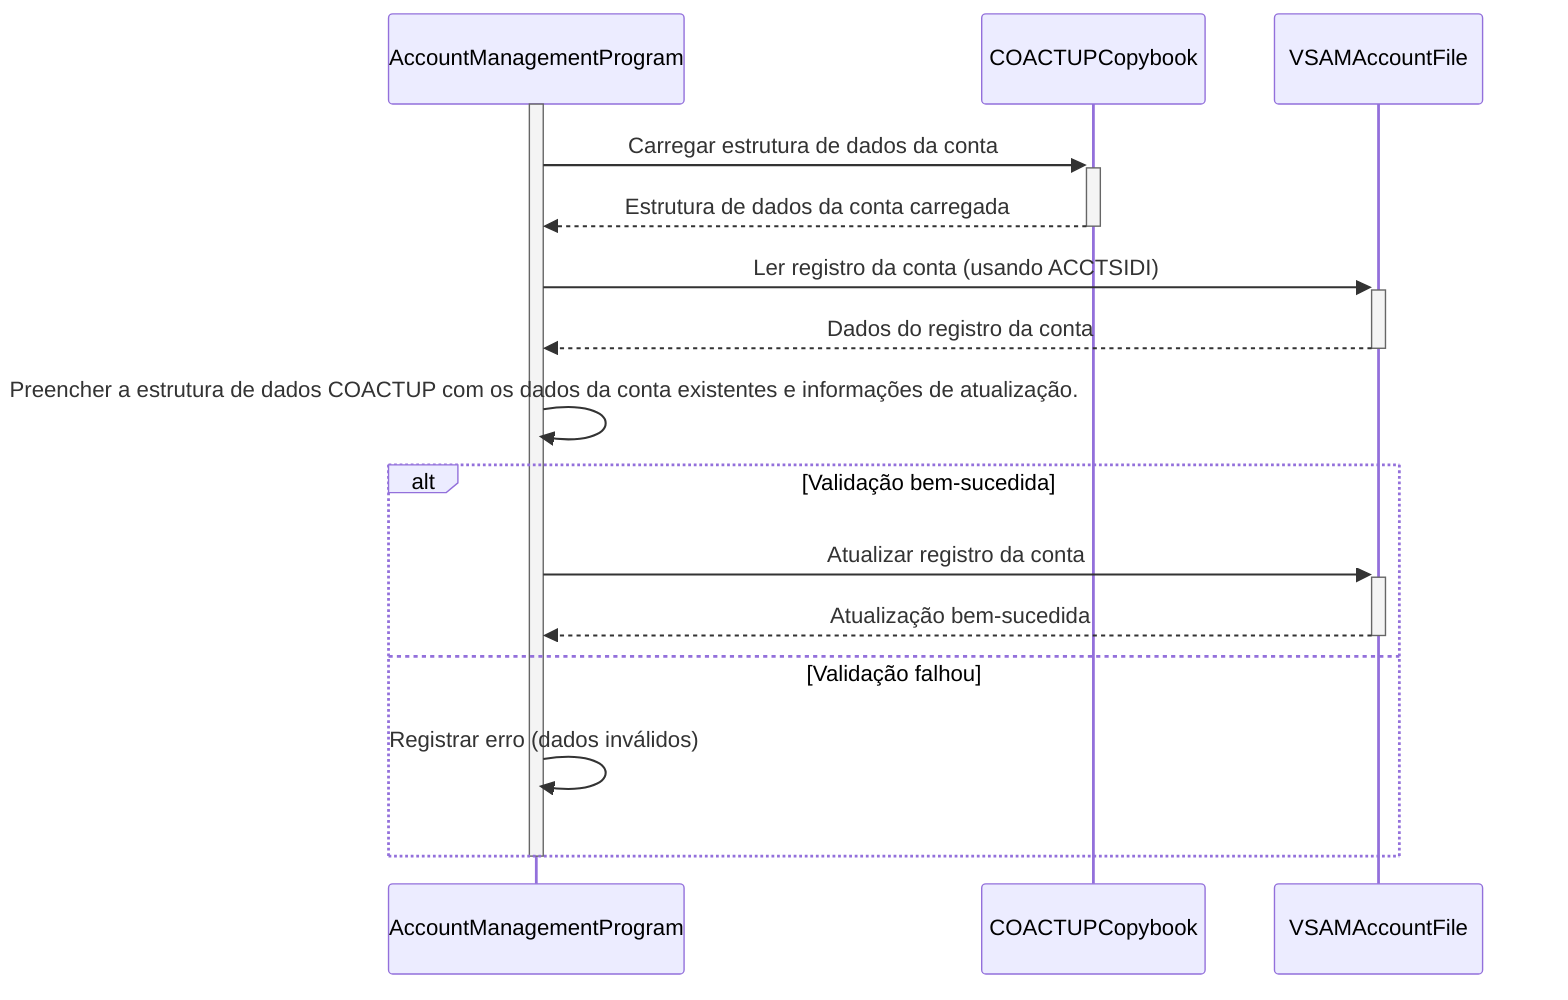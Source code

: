 sequenceDiagram
  participant AccountManagementProgram
  participant COACTUPCopybook
  participant VSAMAccountFile

  activate AccountManagementProgram
  AccountManagementProgram->>+COACTUPCopybook: Carregar estrutura de dados da conta
  COACTUPCopybook-->>-AccountManagementProgram: Estrutura de dados da conta carregada

  AccountManagementProgram->>+VSAMAccountFile: Ler registro da conta (usando ACCTSIDI)
  VSAMAccountFile-->>-AccountManagementProgram: Dados do registro da conta

  AccountManagementProgram->>AccountManagementProgram: Preencher a estrutura de dados COACTUP com os dados da conta existentes e informações de atualização.

  alt Validação bem-sucedida
    AccountManagementProgram->>+VSAMAccountFile: Atualizar registro da conta
    VSAMAccountFile-->>-AccountManagementProgram: Atualização bem-sucedida
  else Validação falhou
    AccountManagementProgram->>AccountManagementProgram: Registrar erro (dados inválidos)
  end
  deactivate AccountManagementProgram